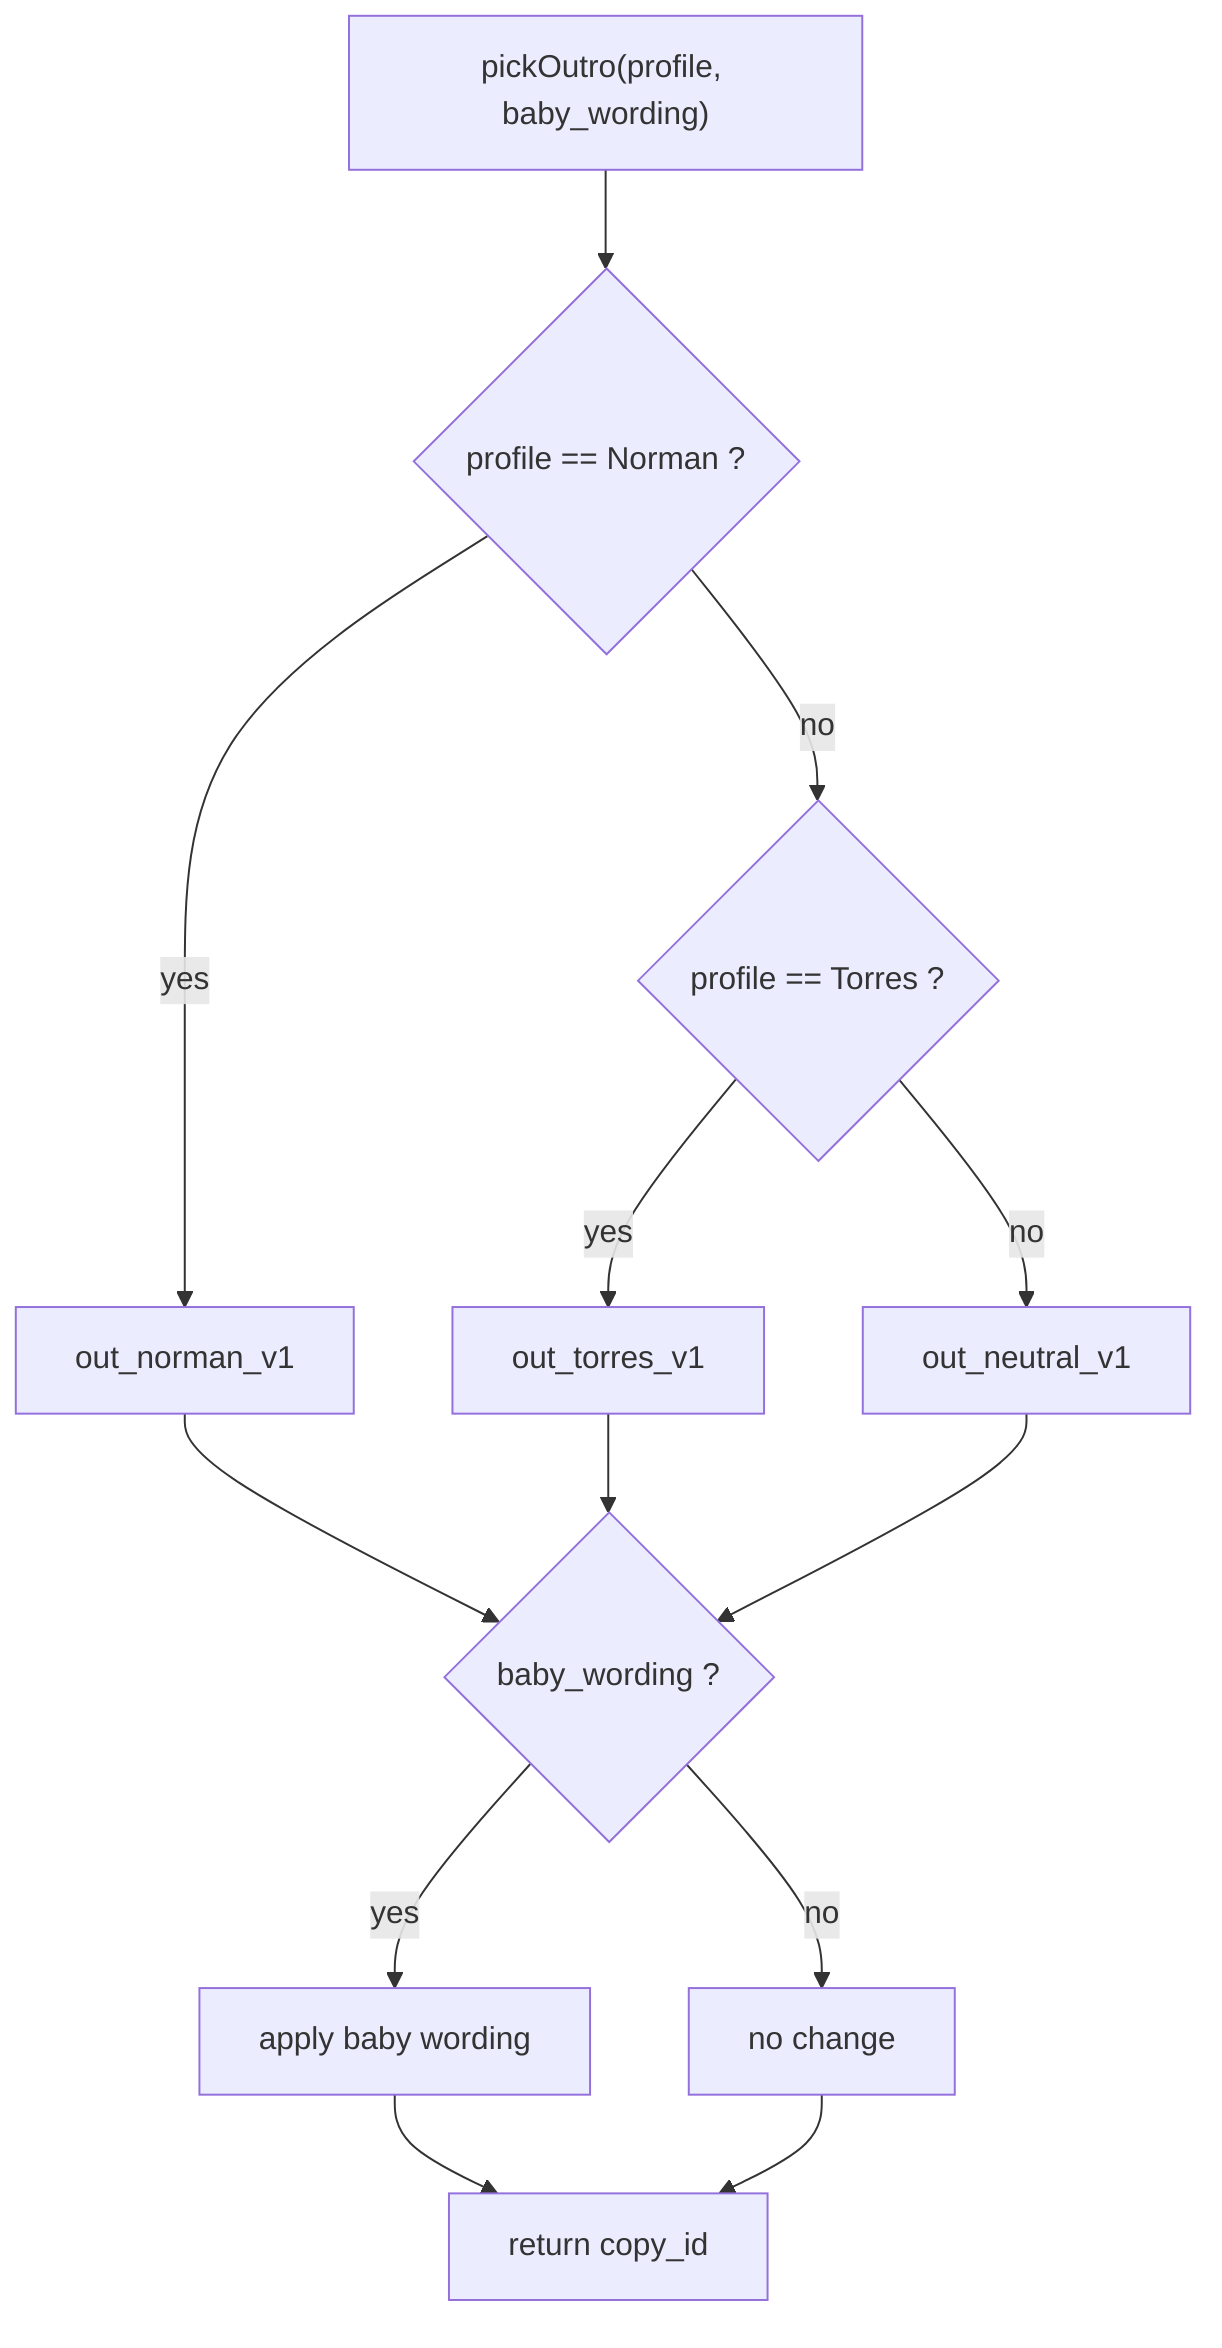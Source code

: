 flowchart TD
  A["pickOutro(profile, baby_wording)"] --> B{"profile == Norman ?"}
  B -- yes --> C["out_norman_v1"]
  B -- no --> D{"profile == Torres ?"}
  D -- yes --> E["out_torres_v1"]
  D -- no --> F["out_neutral_v1"]
  C --> G{"baby_wording ?"}
  E --> G
  F --> G
  G -- yes --> H["apply baby wording"]
  G -- no --> I["no change"]
  H --> J["return copy_id"]
  I --> J